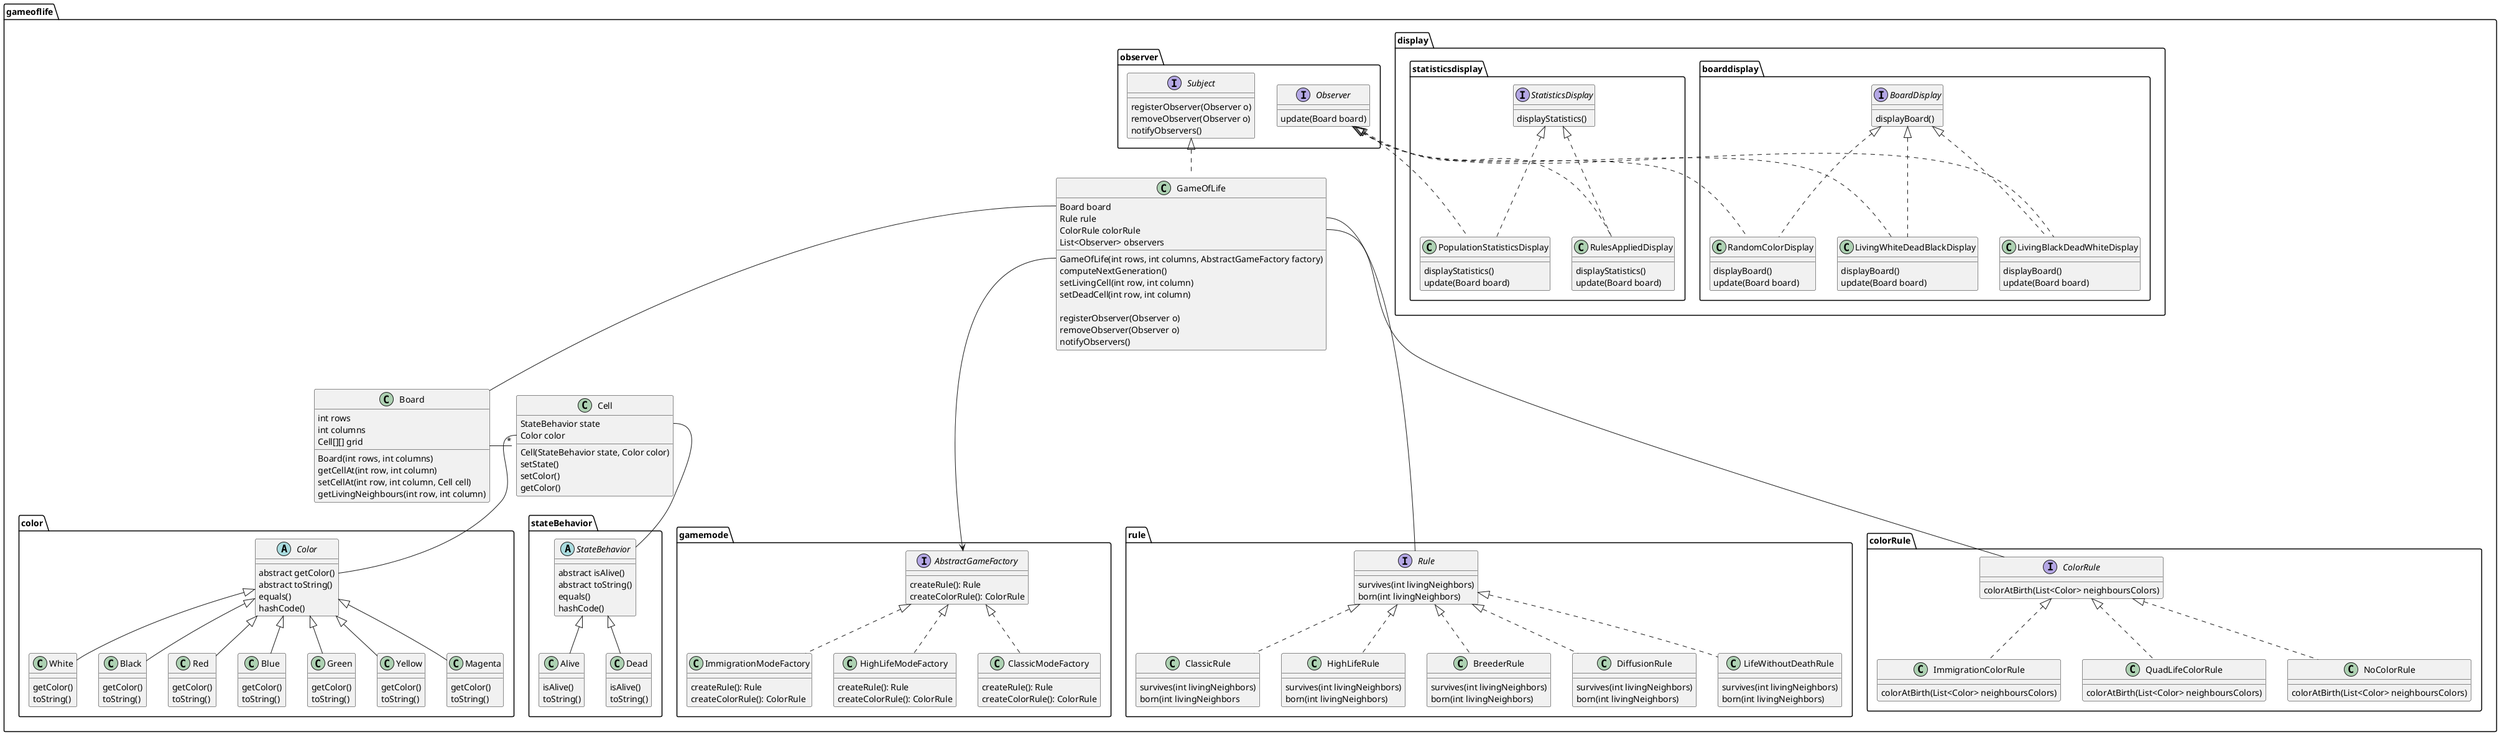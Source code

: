 @startuml
'https://plantuml.com/class-diagram

package gameoflife {

    package rule {
        interface Rule {
            survives(int livingNeighbors)
            born(int livingNeighbors)
        }

        class ClassicRule implements Rule {
            survives(int livingNeighbors)
            born(int livingNeighbors
        }

        class HighLifeRule implements Rule {
            survives(int livingNeighbors)
            born(int livingNeighbors)
        }

        class BreederRule implements Rule {
            survives(int livingNeighbors)
            born(int livingNeighbors)
        }

        class DiffusionRule implements Rule {
            survives(int livingNeighbors)
            born(int livingNeighbors)
        }

        class LifeWithoutDeathRule implements Rule {
            survives(int livingNeighbors)
            born(int livingNeighbors)
        }
    }

    package colorRule {
        interface ColorRule {
            colorAtBirth(List<Color> neighboursColors)
        }

        class NoColorRule implements ColorRule {
            colorAtBirth(List<Color> neighboursColors)
        }

        class ImmigrationColorRule implements ColorRule  {
            colorAtBirth(List<Color> neighboursColors)
        }

        class QuadLifeColorRule implements ColorRule  {
            colorAtBirth(List<Color> neighboursColors)
        }
    }

    package stateBehavior {
        abstract StateBehavior{
            abstract isAlive()
            abstract toString()
            equals()
            hashCode()
        }

        class Alive extends StateBehavior {
            isAlive()
            toString()
        }

        class Dead extends StateBehavior {
            isAlive()
            toString()
        }
    }

    package color {
        abstract Color {
            abstract getColor()
            abstract toString()
            equals()
            hashCode()
        }

        class Red extends Color {
            getColor()
            toString()
        }

        class Blue extends Color {
            getColor()
            toString()
        }

        class Green extends Color {
            getColor()
            toString()
        }

        class Yellow extends Color {
            getColor()
            toString()
        }

        class Magenta extends Color {
            getColor()
            toString()
        }

        class White extends Color {
            getColor()
            toString()
        }

        class Black extends Color {
            getColor()
            toString()
        }
    }

    package display {

        package boarddisplay {
            interface BoardDisplay {
                displayBoard()
            }

            class LivingWhiteDeadBlackDisplay implements BoardDisplay, gameoflife.observer.Observer {
                displayBoard()
                update(Board board)
            }

            class LivingBlackDeadWhiteDisplay implements BoardDisplay, gameoflife.observer.Observer{
                displayBoard()
                update(Board board)
            }

            class RandomColorDisplay implements BoardDisplay, gameoflife.observer.Observer {
                displayBoard()
                update(Board board)
            }
        }

        package statisticsdisplay {
            interface StatisticsDisplay {
                displayStatistics()
            }

            class PopulationStatisticsDisplay implements StatisticsDisplay, gameoflife.observer.Observer {
                displayStatistics()
                update(Board board)
            }

            class RulesAppliedDisplay implements StatisticsDisplay, gameoflife.observer.Observer {
                displayStatistics()
                update(Board board)
            }
        }
    }

    package observer {
        interface Observer {
            update(Board board)
        }

        interface Subject {
            registerObserver(Observer o)
            removeObserver(Observer o)
            notifyObservers()
        }
    }

    package gamemode {
        interface AbstractGameFactory {
            createRule(): Rule
            createColorRule(): ColorRule
        }

        class ClassicModeFactory implements AbstractGameFactory {
            createRule(): Rule
            createColorRule(): ColorRule
        }

        class ImmigrationModeFactory implements AbstractGameFactory {
            createRule(): Rule
            createColorRule(): ColorRule
        }

        class HighLifeModeFactory implements AbstractGameFactory {
            createRule(): Rule
            createColorRule(): ColorRule
        }
    }

    class Cell {
        StateBehavior state
        Color color

        Cell(StateBehavior state, Color color)
        setState()
        setColor()
        getColor()
    }
    Cell::state -- StateBehavior
    Cell::color -- Color

    class Board {
        int rows
        int columns
        Cell[][] grid

        Board(int rows, int columns)
        getCellAt(int row, int column)
        setCellAt(int row, int column, Cell cell)
        getLivingNeighbours(int row, int column)
    }
    Board - "*" Cell

    class GameOfLife implements observer.Subject {
        Board board
        Rule rule
        ColorRule colorRule
        List<Observer> observers

        GameOfLife(int rows, int columns, AbstractGameFactory factory)
        computeNextGeneration()
        setLivingCell(int row, int column)
        setDeadCell(int row, int column)

        registerObserver(Observer o)
        removeObserver(Observer o)
        notifyObservers()
    }
    GameOfLife::board -- Board
    GameOfLife::rule --- Rule
    GameOfLife::colorRule --- ColorRule
    GameOfLife::GameOfLife ---> AbstractGameFactory
}

@enduml

